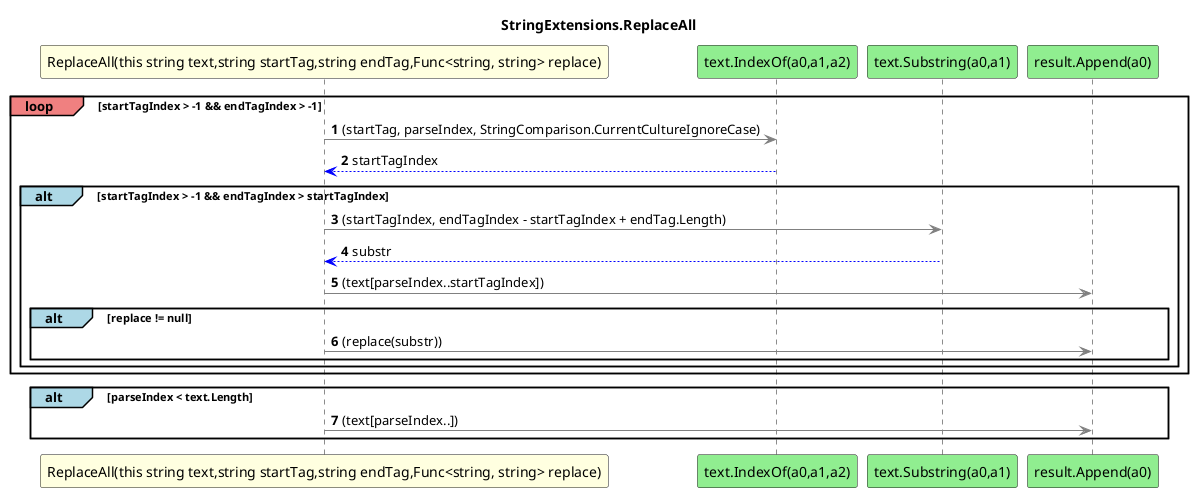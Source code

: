 @startuml StringExtensions.ReplaceAll
title StringExtensions.ReplaceAll
participant "ReplaceAll(this string text,string startTag,string endTag,Func<string, string> replace)" as ReplaceAll_p0_p1_p2_p3 #LightYellow
participant "text.IndexOf(a0,a1,a2)" as text_IndexOf_a0_a1_a2 #LightGreen
participant "text.Substring(a0,a1)" as text_Substring_a0_a1 #LightGreen
participant "result.Append(a0)" as result_Append_a0 #LightGreen
autonumber
loop#LightCoral startTagIndex > -1 && endTagIndex > -1
    ReplaceAll_p0_p1_p2_p3 -[#grey]> text_IndexOf_a0_a1_a2 : (startTag, parseIndex, StringComparison.CurrentCultureIgnoreCase)
    text_IndexOf_a0_a1_a2 -[#blue]-> ReplaceAll_p0_p1_p2_p3 : startTagIndex
    alt#LightBlue startTagIndex > -1 && endTagIndex > startTagIndex
        ReplaceAll_p0_p1_p2_p3 -[#grey]> text_Substring_a0_a1 : (startTagIndex, endTagIndex - startTagIndex + endTag.Length)
        text_Substring_a0_a1 -[#blue]-> ReplaceAll_p0_p1_p2_p3 : substr
        ReplaceAll_p0_p1_p2_p3 -[#grey]> result_Append_a0 : (text[parseIndex..startTagIndex])
        alt#LightBlue replace != null
            ReplaceAll_p0_p1_p2_p3 -[#grey]> result_Append_a0 : (replace(substr))
        end
    end
end
alt#LightBlue parseIndex < text.Length
    ReplaceAll_p0_p1_p2_p3 -[#grey]> result_Append_a0 : (text[parseIndex..])
end
@enduml
